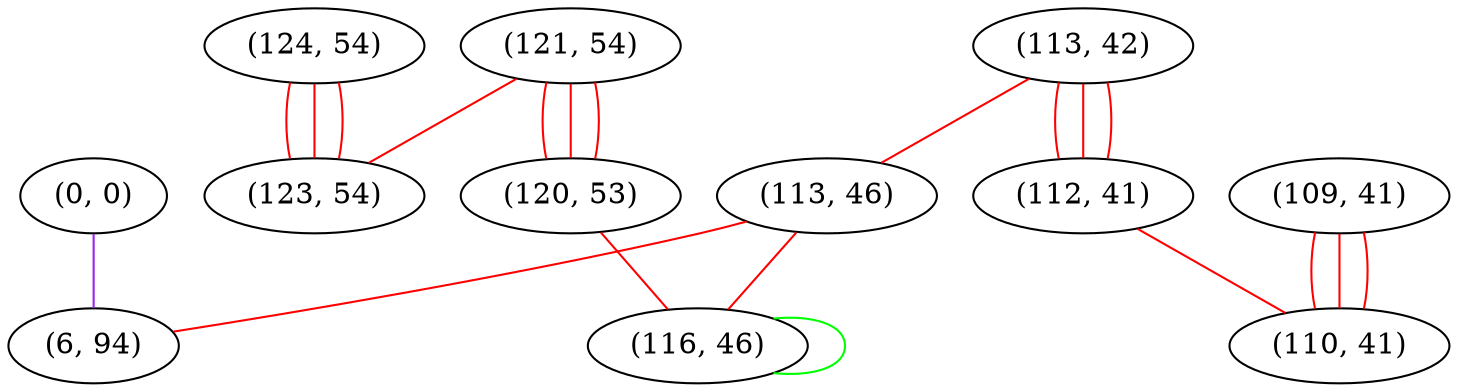graph "" {
"(0, 0)";
"(113, 42)";
"(113, 46)";
"(124, 54)";
"(6, 94)";
"(112, 41)";
"(121, 54)";
"(109, 41)";
"(110, 41)";
"(120, 53)";
"(116, 46)";
"(123, 54)";
"(0, 0)" -- "(6, 94)"  [color=purple, key=0, weight=4];
"(113, 42)" -- "(112, 41)"  [color=red, key=0, weight=1];
"(113, 42)" -- "(112, 41)"  [color=red, key=1, weight=1];
"(113, 42)" -- "(112, 41)"  [color=red, key=2, weight=1];
"(113, 42)" -- "(113, 46)"  [color=red, key=0, weight=1];
"(113, 46)" -- "(116, 46)"  [color=red, key=0, weight=1];
"(113, 46)" -- "(6, 94)"  [color=red, key=0, weight=1];
"(124, 54)" -- "(123, 54)"  [color=red, key=0, weight=1];
"(124, 54)" -- "(123, 54)"  [color=red, key=1, weight=1];
"(124, 54)" -- "(123, 54)"  [color=red, key=2, weight=1];
"(112, 41)" -- "(110, 41)"  [color=red, key=0, weight=1];
"(121, 54)" -- "(120, 53)"  [color=red, key=0, weight=1];
"(121, 54)" -- "(120, 53)"  [color=red, key=1, weight=1];
"(121, 54)" -- "(120, 53)"  [color=red, key=2, weight=1];
"(121, 54)" -- "(123, 54)"  [color=red, key=0, weight=1];
"(109, 41)" -- "(110, 41)"  [color=red, key=0, weight=1];
"(109, 41)" -- "(110, 41)"  [color=red, key=1, weight=1];
"(109, 41)" -- "(110, 41)"  [color=red, key=2, weight=1];
"(120, 53)" -- "(116, 46)"  [color=red, key=0, weight=1];
"(116, 46)" -- "(116, 46)"  [color=green, key=0, weight=2];
}

